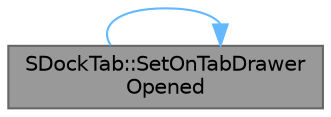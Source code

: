 digraph "SDockTab::SetOnTabDrawerOpened"
{
 // INTERACTIVE_SVG=YES
 // LATEX_PDF_SIZE
  bgcolor="transparent";
  edge [fontname=Helvetica,fontsize=10,labelfontname=Helvetica,labelfontsize=10];
  node [fontname=Helvetica,fontsize=10,shape=box,height=0.2,width=0.4];
  rankdir="LR";
  Node1 [id="Node000001",label="SDockTab::SetOnTabDrawer\lOpened",height=0.2,width=0.4,color="gray40", fillcolor="grey60", style="filled", fontcolor="black",tooltip="Set the handler that will be invoked when the tab is opened from a drawer."];
  Node1 -> Node1 [id="edge1_Node000001_Node000001",color="steelblue1",style="solid",tooltip=" "];
}

